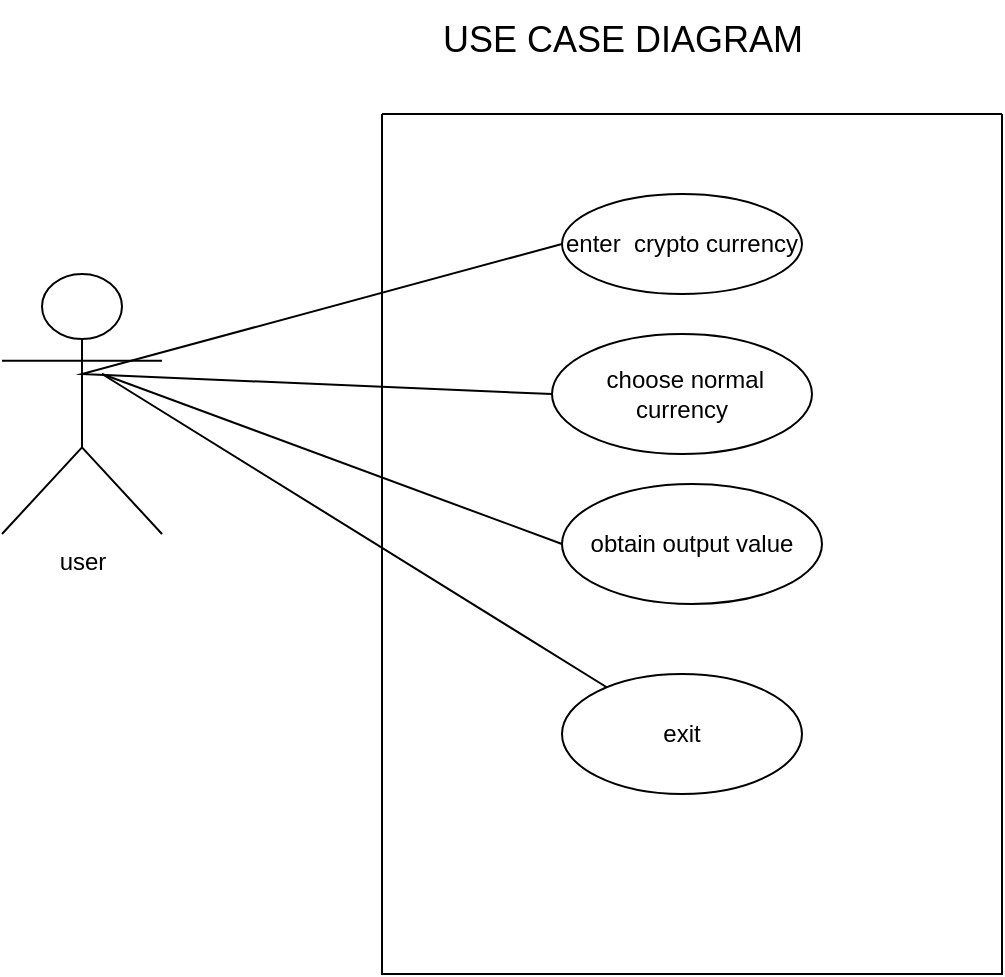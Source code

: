 <mxfile version="21.2.1" type="device">
  <diagram name="Page-1" id="U_7SVO5e5V80ZxLClKX7">
    <mxGraphModel dx="780" dy="1604" grid="1" gridSize="10" guides="1" tooltips="1" connect="1" arrows="1" fold="1" page="1" pageScale="1" pageWidth="850" pageHeight="1100" math="0" shadow="0">
      <root>
        <mxCell id="0" />
        <mxCell id="1" parent="0" />
        <mxCell id="6j-5Ew0-Q70A25GO_QiG-4" value="" style="swimlane;startSize=0;" vertex="1" parent="1">
          <mxGeometry x="280" y="40" width="310" height="430" as="geometry" />
        </mxCell>
        <mxCell id="6j-5Ew0-Q70A25GO_QiG-2" value="&amp;nbsp;choose normal currency" style="ellipse;whiteSpace=wrap;html=1;" vertex="1" parent="6j-5Ew0-Q70A25GO_QiG-4">
          <mxGeometry x="85" y="110" width="130" height="60" as="geometry" />
        </mxCell>
        <mxCell id="6j-5Ew0-Q70A25GO_QiG-3" value="obtain output value" style="ellipse;whiteSpace=wrap;html=1;" vertex="1" parent="6j-5Ew0-Q70A25GO_QiG-4">
          <mxGeometry x="90" y="185" width="130" height="60" as="geometry" />
        </mxCell>
        <mxCell id="6j-5Ew0-Q70A25GO_QiG-1" value="enter&amp;nbsp; crypto currency" style="ellipse;whiteSpace=wrap;html=1;" vertex="1" parent="6j-5Ew0-Q70A25GO_QiG-4">
          <mxGeometry x="90" y="40" width="120" height="50" as="geometry" />
        </mxCell>
        <mxCell id="6j-5Ew0-Q70A25GO_QiG-9" value="exit" style="ellipse;whiteSpace=wrap;html=1;" vertex="1" parent="6j-5Ew0-Q70A25GO_QiG-4">
          <mxGeometry x="90" y="280" width="120" height="60" as="geometry" />
        </mxCell>
        <mxCell id="6j-5Ew0-Q70A25GO_QiG-21" value="" style="endArrow=none;html=1;rounded=0;entryX=0;entryY=0.5;entryDx=0;entryDy=0;exitX=0;exitY=0.5;exitDx=0;exitDy=0;" edge="1" parent="6j-5Ew0-Q70A25GO_QiG-4" source="6j-5Ew0-Q70A25GO_QiG-2" target="6j-5Ew0-Q70A25GO_QiG-1">
          <mxGeometry width="50" height="50" relative="1" as="geometry">
            <mxPoint x="100" y="250" as="sourcePoint" />
            <mxPoint x="150" y="200" as="targetPoint" />
            <Array as="points">
              <mxPoint x="-150" y="130" />
            </Array>
          </mxGeometry>
        </mxCell>
        <mxCell id="6j-5Ew0-Q70A25GO_QiG-6" value="user&lt;br&gt;" style="shape=umlActor;verticalLabelPosition=bottom;verticalAlign=top;html=1;outlineConnect=0;" vertex="1" parent="1">
          <mxGeometry x="90" y="120" width="80" height="130" as="geometry" />
        </mxCell>
        <mxCell id="6j-5Ew0-Q70A25GO_QiG-22" value="" style="endArrow=none;html=1;rounded=0;entryX=0;entryY=0.5;entryDx=0;entryDy=0;" edge="1" parent="1" target="6j-5Ew0-Q70A25GO_QiG-3">
          <mxGeometry width="50" height="50" relative="1" as="geometry">
            <mxPoint x="140" y="170" as="sourcePoint" />
            <mxPoint x="430" y="240" as="targetPoint" />
          </mxGeometry>
        </mxCell>
        <mxCell id="6j-5Ew0-Q70A25GO_QiG-25" value="" style="endArrow=none;html=1;rounded=0;" edge="1" parent="1" source="6j-5Ew0-Q70A25GO_QiG-9">
          <mxGeometry width="50" height="50" relative="1" as="geometry">
            <mxPoint x="380" y="290" as="sourcePoint" />
            <mxPoint x="140" y="170" as="targetPoint" />
          </mxGeometry>
        </mxCell>
        <mxCell id="6j-5Ew0-Q70A25GO_QiG-26" value="&lt;font style=&quot;font-size: 18px;&quot;&gt;USE CASE DIAGRAM&lt;/font&gt;" style="text;html=1;align=center;verticalAlign=middle;resizable=0;points=[];autosize=1;strokeColor=none;fillColor=none;" vertex="1" parent="1">
          <mxGeometry x="300" y="-17" width="200" height="40" as="geometry" />
        </mxCell>
      </root>
    </mxGraphModel>
  </diagram>
</mxfile>
